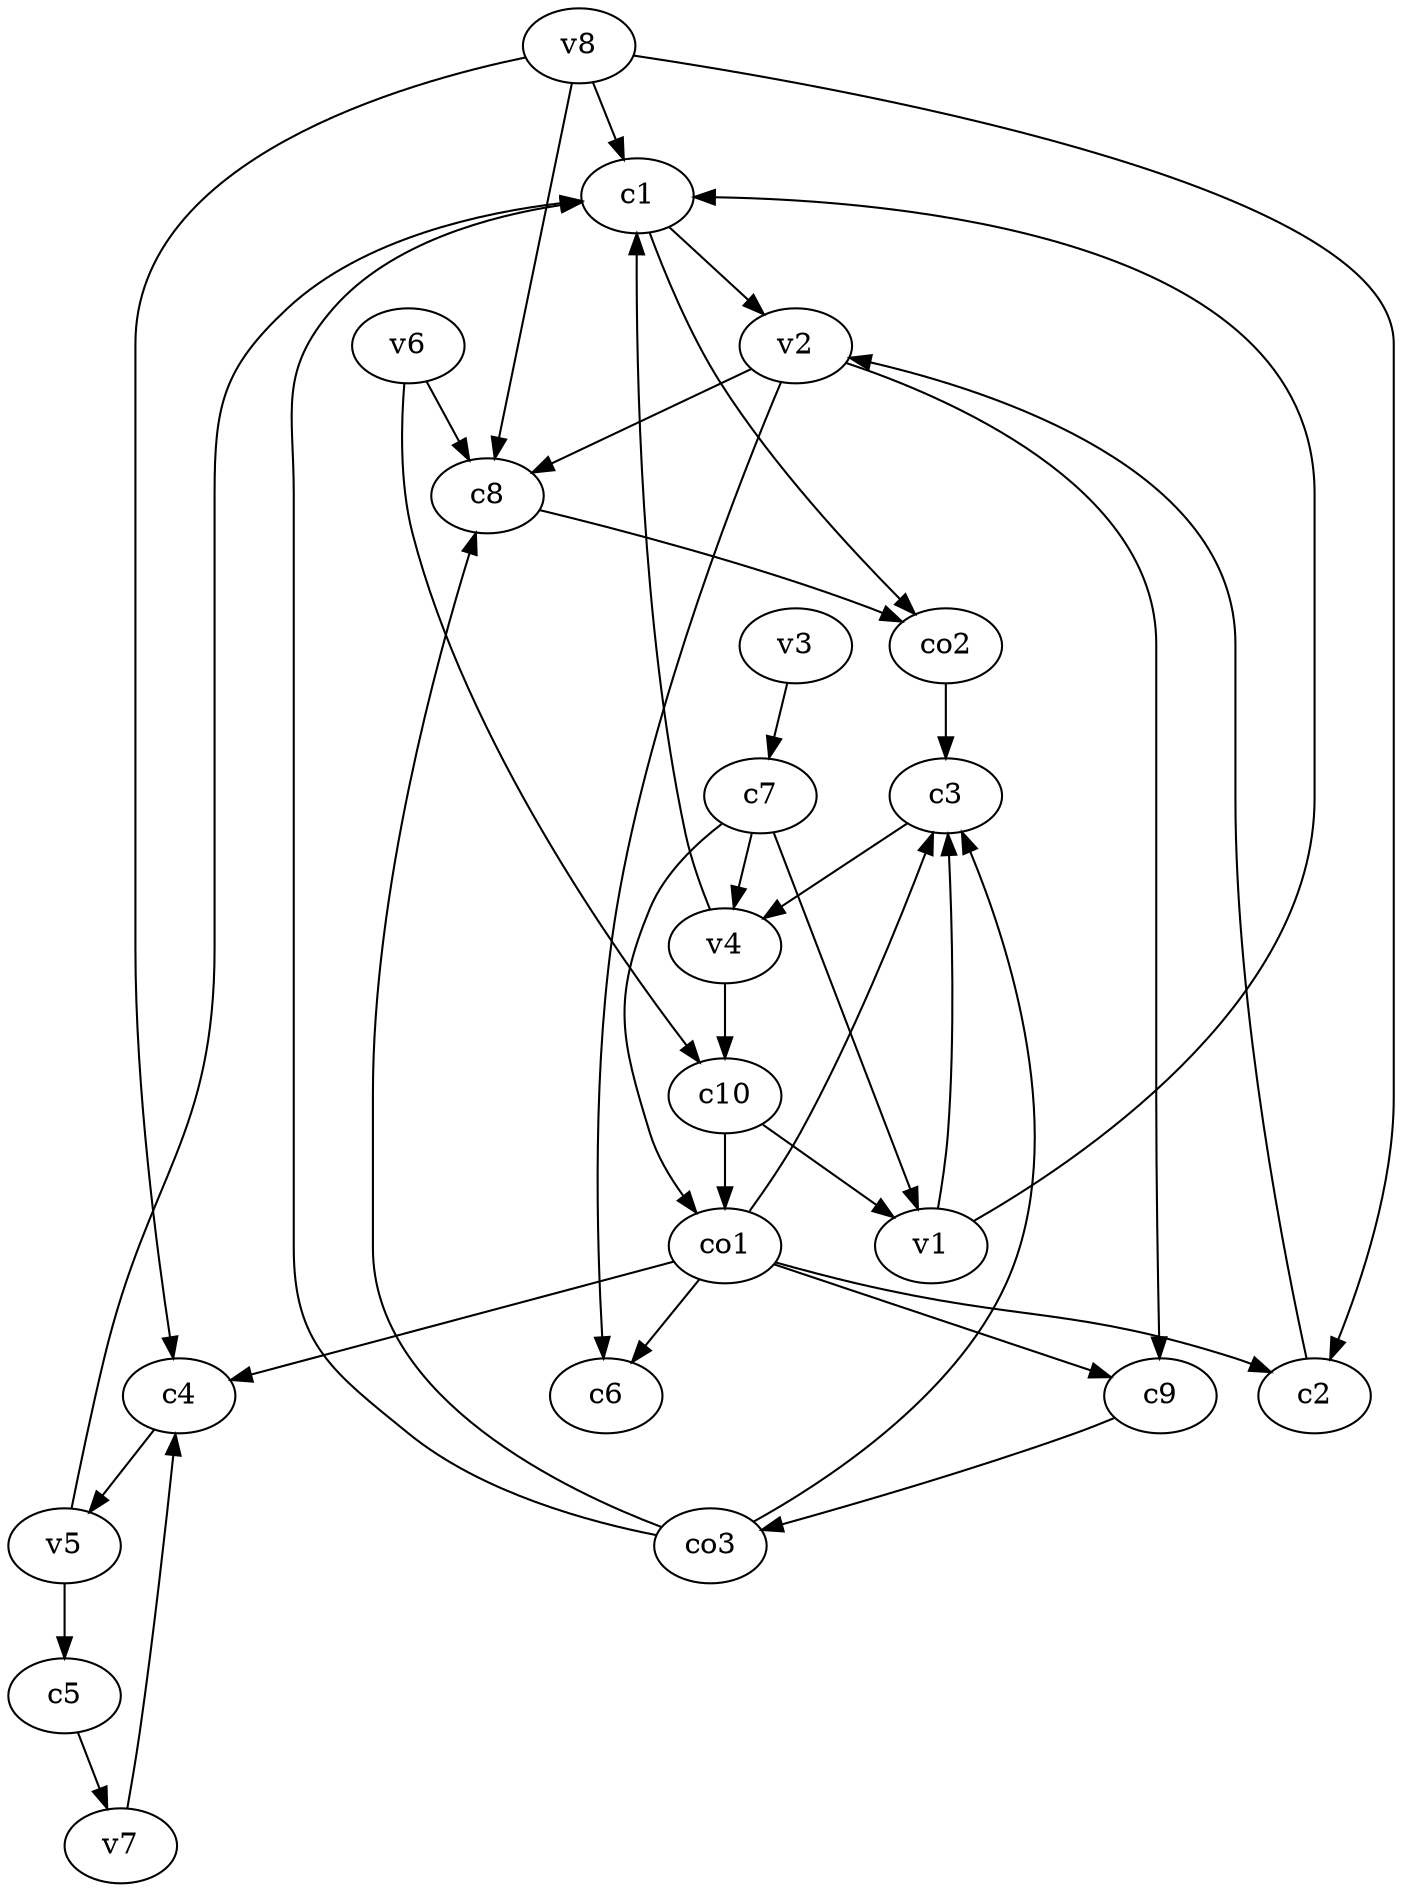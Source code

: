 strict digraph  {
c1;
c2;
c3;
c4;
c5;
c6;
c7;
c8;
c9;
c10;
v1;
v2;
v3;
v4;
v5;
v6;
v7;
v8;
co1;
co2;
co3;
c1 -> co2  [weight=1];
c1 -> v2  [weight=1];
c2 -> v2  [weight=1];
c3 -> v4  [weight=1];
c4 -> v5  [weight=1];
c5 -> v7  [weight=1];
c7 -> v4  [weight=1];
c7 -> co1  [weight=1];
c7 -> v1  [weight=1];
c8 -> co2  [weight=1];
c9 -> co3  [weight=1];
c10 -> co1  [weight=1];
c10 -> v1  [weight=1];
v1 -> c1  [weight=1];
v1 -> c3  [weight=1];
v2 -> c6  [weight=1];
v2 -> c8  [weight=1];
v2 -> c9  [weight=1];
v3 -> c7  [weight=1];
v4 -> c1  [weight=1];
v4 -> c10  [weight=1];
v5 -> c5  [weight=1];
v5 -> c1  [weight=1];
v6 -> c8  [weight=1];
v6 -> c10  [weight=1];
v7 -> c4  [weight=1];
v8 -> c1  [weight=1];
v8 -> c8  [weight=1];
v8 -> c2  [weight=1];
v8 -> c4  [weight=1];
co1 -> c3  [weight=1];
co1 -> c2  [weight=1];
co1 -> c9  [weight=1];
co1 -> c4  [weight=1];
co1 -> c6  [weight=1];
co2 -> c3  [weight=1];
co3 -> c3  [weight=1];
co3 -> c8  [weight=1];
co3 -> c1  [weight=1];
}
